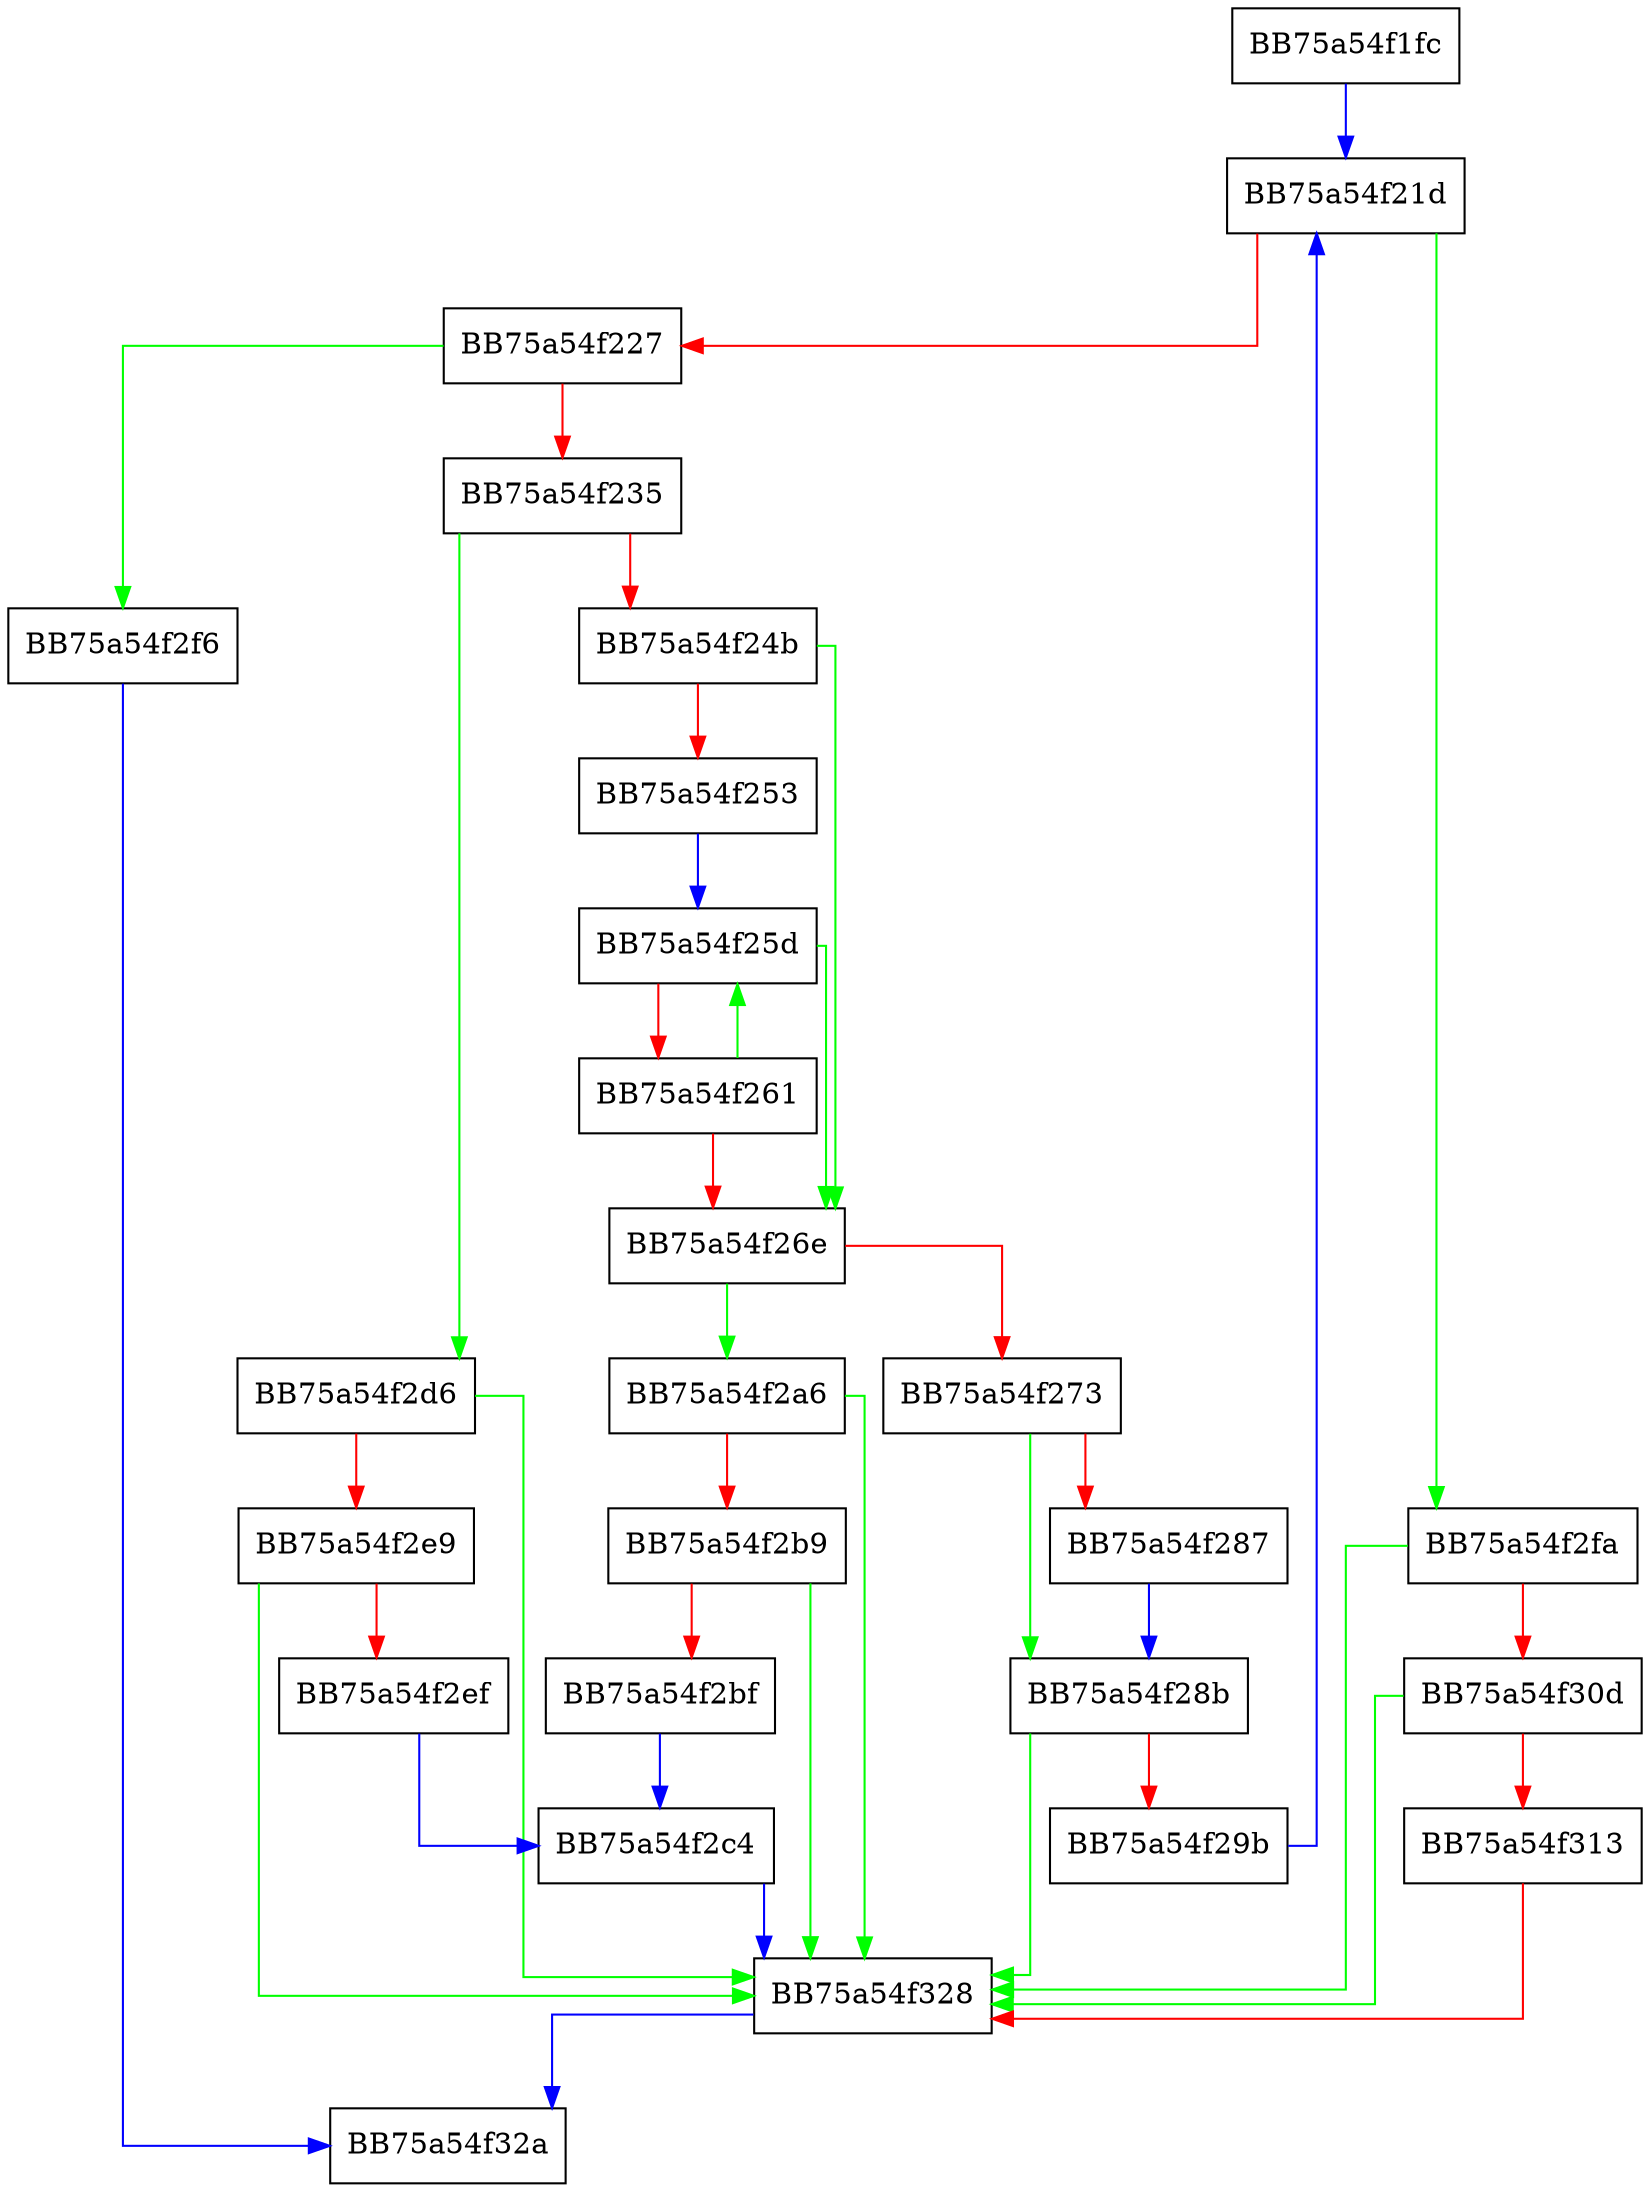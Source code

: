 digraph GetTable {
  node [shape="box"];
  graph [splines=ortho];
  BB75a54f1fc -> BB75a54f21d [color="blue"];
  BB75a54f21d -> BB75a54f2fa [color="green"];
  BB75a54f21d -> BB75a54f227 [color="red"];
  BB75a54f227 -> BB75a54f2f6 [color="green"];
  BB75a54f227 -> BB75a54f235 [color="red"];
  BB75a54f235 -> BB75a54f2d6 [color="green"];
  BB75a54f235 -> BB75a54f24b [color="red"];
  BB75a54f24b -> BB75a54f26e [color="green"];
  BB75a54f24b -> BB75a54f253 [color="red"];
  BB75a54f253 -> BB75a54f25d [color="blue"];
  BB75a54f25d -> BB75a54f26e [color="green"];
  BB75a54f25d -> BB75a54f261 [color="red"];
  BB75a54f261 -> BB75a54f25d [color="green"];
  BB75a54f261 -> BB75a54f26e [color="red"];
  BB75a54f26e -> BB75a54f2a6 [color="green"];
  BB75a54f26e -> BB75a54f273 [color="red"];
  BB75a54f273 -> BB75a54f28b [color="green"];
  BB75a54f273 -> BB75a54f287 [color="red"];
  BB75a54f287 -> BB75a54f28b [color="blue"];
  BB75a54f28b -> BB75a54f328 [color="green"];
  BB75a54f28b -> BB75a54f29b [color="red"];
  BB75a54f29b -> BB75a54f21d [color="blue"];
  BB75a54f2a6 -> BB75a54f328 [color="green"];
  BB75a54f2a6 -> BB75a54f2b9 [color="red"];
  BB75a54f2b9 -> BB75a54f328 [color="green"];
  BB75a54f2b9 -> BB75a54f2bf [color="red"];
  BB75a54f2bf -> BB75a54f2c4 [color="blue"];
  BB75a54f2c4 -> BB75a54f328 [color="blue"];
  BB75a54f2d6 -> BB75a54f328 [color="green"];
  BB75a54f2d6 -> BB75a54f2e9 [color="red"];
  BB75a54f2e9 -> BB75a54f328 [color="green"];
  BB75a54f2e9 -> BB75a54f2ef [color="red"];
  BB75a54f2ef -> BB75a54f2c4 [color="blue"];
  BB75a54f2f6 -> BB75a54f32a [color="blue"];
  BB75a54f2fa -> BB75a54f328 [color="green"];
  BB75a54f2fa -> BB75a54f30d [color="red"];
  BB75a54f30d -> BB75a54f328 [color="green"];
  BB75a54f30d -> BB75a54f313 [color="red"];
  BB75a54f313 -> BB75a54f328 [color="red"];
  BB75a54f328 -> BB75a54f32a [color="blue"];
}